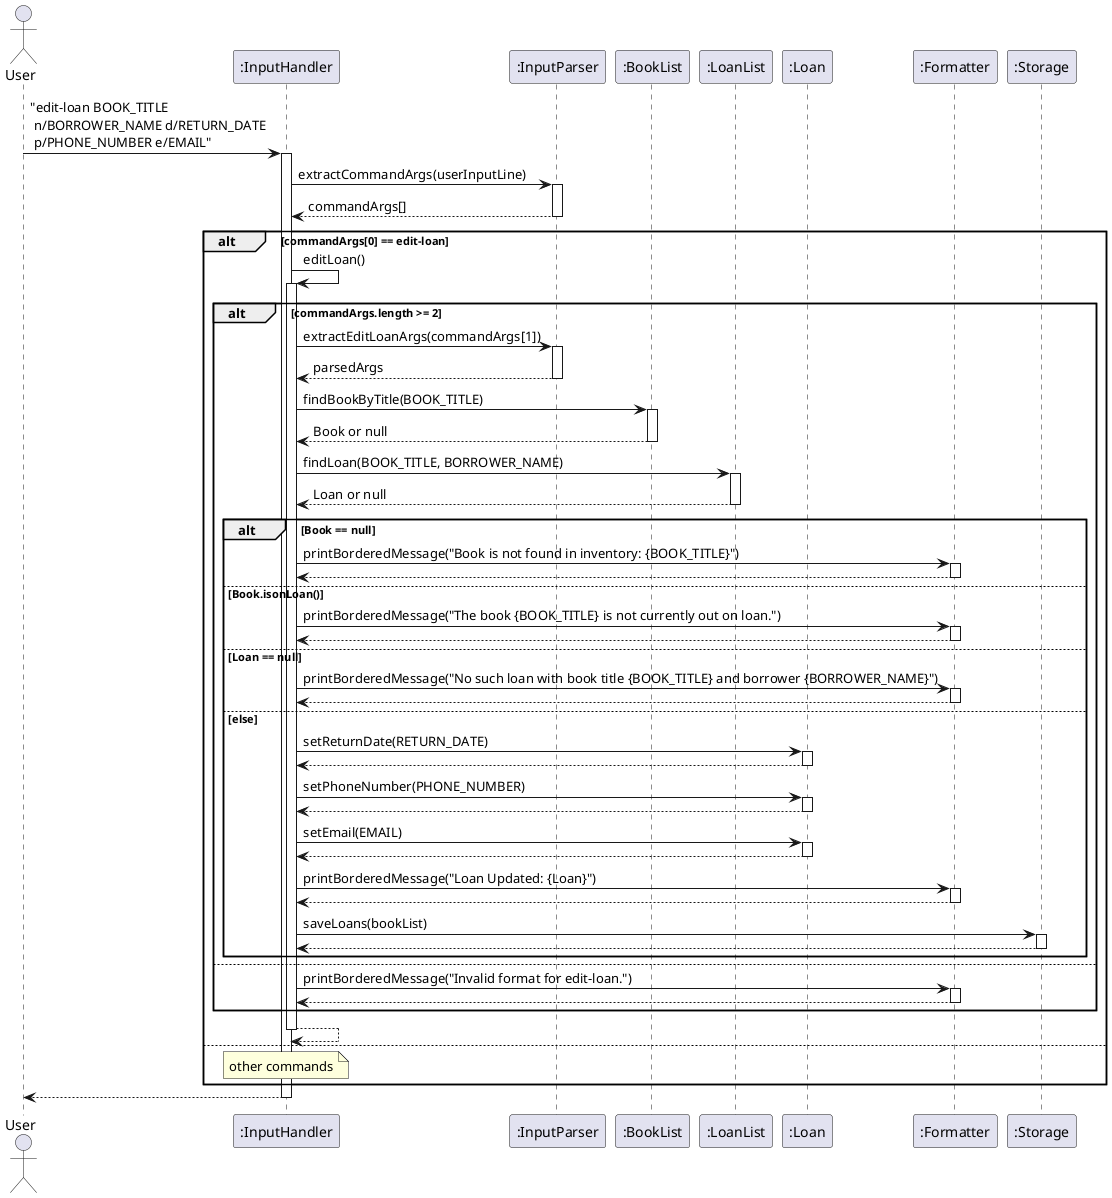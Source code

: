 @startuml
actor User
participant InputHandler as ":InputHandler"
participant InputParser as ":InputParser"
participant BookList as ":BookList"
participant LoanList as ":LoanList"
participant Loan as ":Loan"
participant Formatter as ":Formatter"
participant Storage as ":Storage"

User -> InputHandler: "edit-loan BOOK_TITLE \n n/BORROWER_NAME d/RETURN_DATE \n p/PHONE_NUMBER e/EMAIL"
activate InputHandler

InputHandler -> InputParser: extractCommandArgs(userInputLine)
activate InputParser

InputParser --> InputHandler: commandArgs[]
deactivate InputParser

alt commandArgs[0] == edit-loan
    InputHandler -> InputHandler : editLoan()
    activate InputHandler

alt commandArgs.length >= 2
    InputHandler -> InputParser: extractEditLoanArgs(commandArgs[1])
    activate InputParser

    InputParser --> InputHandler: parsedArgs
    deactivate InputParser

    InputHandler -> BookList: findBookByTitle(BOOK_TITLE)
    activate BookList

    BookList --> InputHandler: Book or null
    deactivate BookList

    InputHandler -> LoanList: findLoan(BOOK_TITLE, BORROWER_NAME)
    activate LoanList

    LoanList --> InputHandler: Loan or null
    deactivate LoanList

    alt Book == null
        InputHandler -> Formatter: printBorderedMessage("Book is not found in inventory: {BOOK_TITLE}")
        activate Formatter
        Formatter --> InputHandler
        deactivate Formatter
    
    else Book.isonLoan()
        InputHandler -> Formatter: printBorderedMessage("The book {BOOK_TITLE} is not currently out on loan.")
        activate Formatter
        Formatter --> InputHandler
        deactivate Formatter
    
    else Loan == null
        InputHandler -> Formatter: printBorderedMessage("No such loan with book title {BOOK_TITLE} and borrower {BORROWER_NAME}")
        activate Formatter
        Formatter --> InputHandler
        deactivate Formatter

    else else
        InputHandler -> Loan : setReturnDate(RETURN_DATE)
        activate Loan
        Loan --> InputHandler
        deactivate Loan

        InputHandler -> Loan : setPhoneNumber(PHONE_NUMBER)
        activate Loan
        Loan --> InputHandler
        deactivate Loan

        InputHandler -> Loan : setEmail(EMAIL)
        activate Loan
        Loan --> InputHandler
        deactivate Loan        

        InputHandler -> Formatter: printBorderedMessage("Loan Updated: {Loan}")
        activate Formatter
        Formatter --> InputHandler
        deactivate Formatter

        InputHandler -> Storage: saveLoans(bookList)
        activate Storage
        Storage --> InputHandler
        deactivate Storage

    end

    else
        InputHandler -> Formatter: printBorderedMessage("Invalid format for edit-loan.")
        activate Formatter
        Formatter --> InputHandler
        deactivate Formatter
    end

InputHandler --> InputHandler
deactivate InputHandler

else
    note over InputHandler : other commands
end


InputHandler --> User
deactivate InputHandler
@enduml